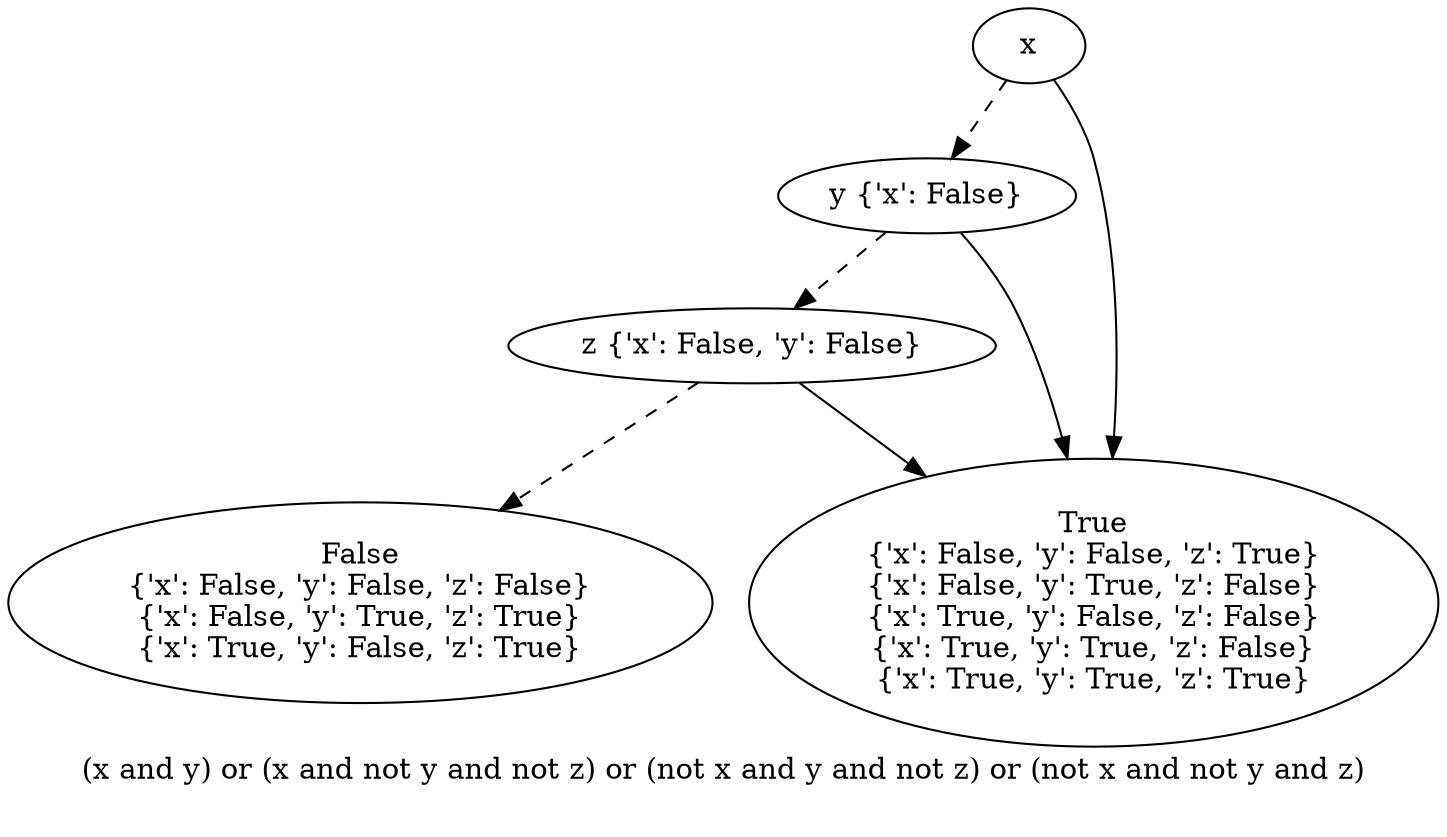 digraph{
label="(x and y) or (x and not y and not z) or (not x and y and not z) or (not x and not y and z)\n\n"
2889594663024[label=x]2889594662704[label="y {'x': False}"]
2889594663024 -> 2889594662704[style=dashed]
2889590498528[label="z {'x': False, 'y': False}"]
2889594662704 -> 2889590498528[style=dashed]
2889593742704[label="False
{'x': False, 'y': False, 'z': False}
{'x': False, 'y': True, 'z': True}
{'x': True, 'y': False, 'z': True}"]
2889590498528 -> 2889593742704[style=dashed]
2889593742880[label="True
{'x': False, 'y': False, 'z': True}
{'x': False, 'y': True, 'z': False}
{'x': True, 'y': False, 'z': False}
{'x': True, 'y': True, 'z': False}
{'x': True, 'y': True, 'z': True}"]
2889590498528 -> 2889593742880
2889593742880[label="True
{'x': False, 'y': False, 'z': True}
{'x': False, 'y': True, 'z': False}
{'x': True, 'y': False, 'z': False}
{'x': True, 'y': True, 'z': False}
{'x': True, 'y': True, 'z': True}"]
2889594662704 -> 2889593742880
2889593742880[label="True
{'x': False, 'y': False, 'z': True}
{'x': False, 'y': True, 'z': False}
{'x': True, 'y': False, 'z': False}
{'x': True, 'y': True, 'z': False}
{'x': True, 'y': True, 'z': True}"]
2889594663024 -> 2889593742880
}